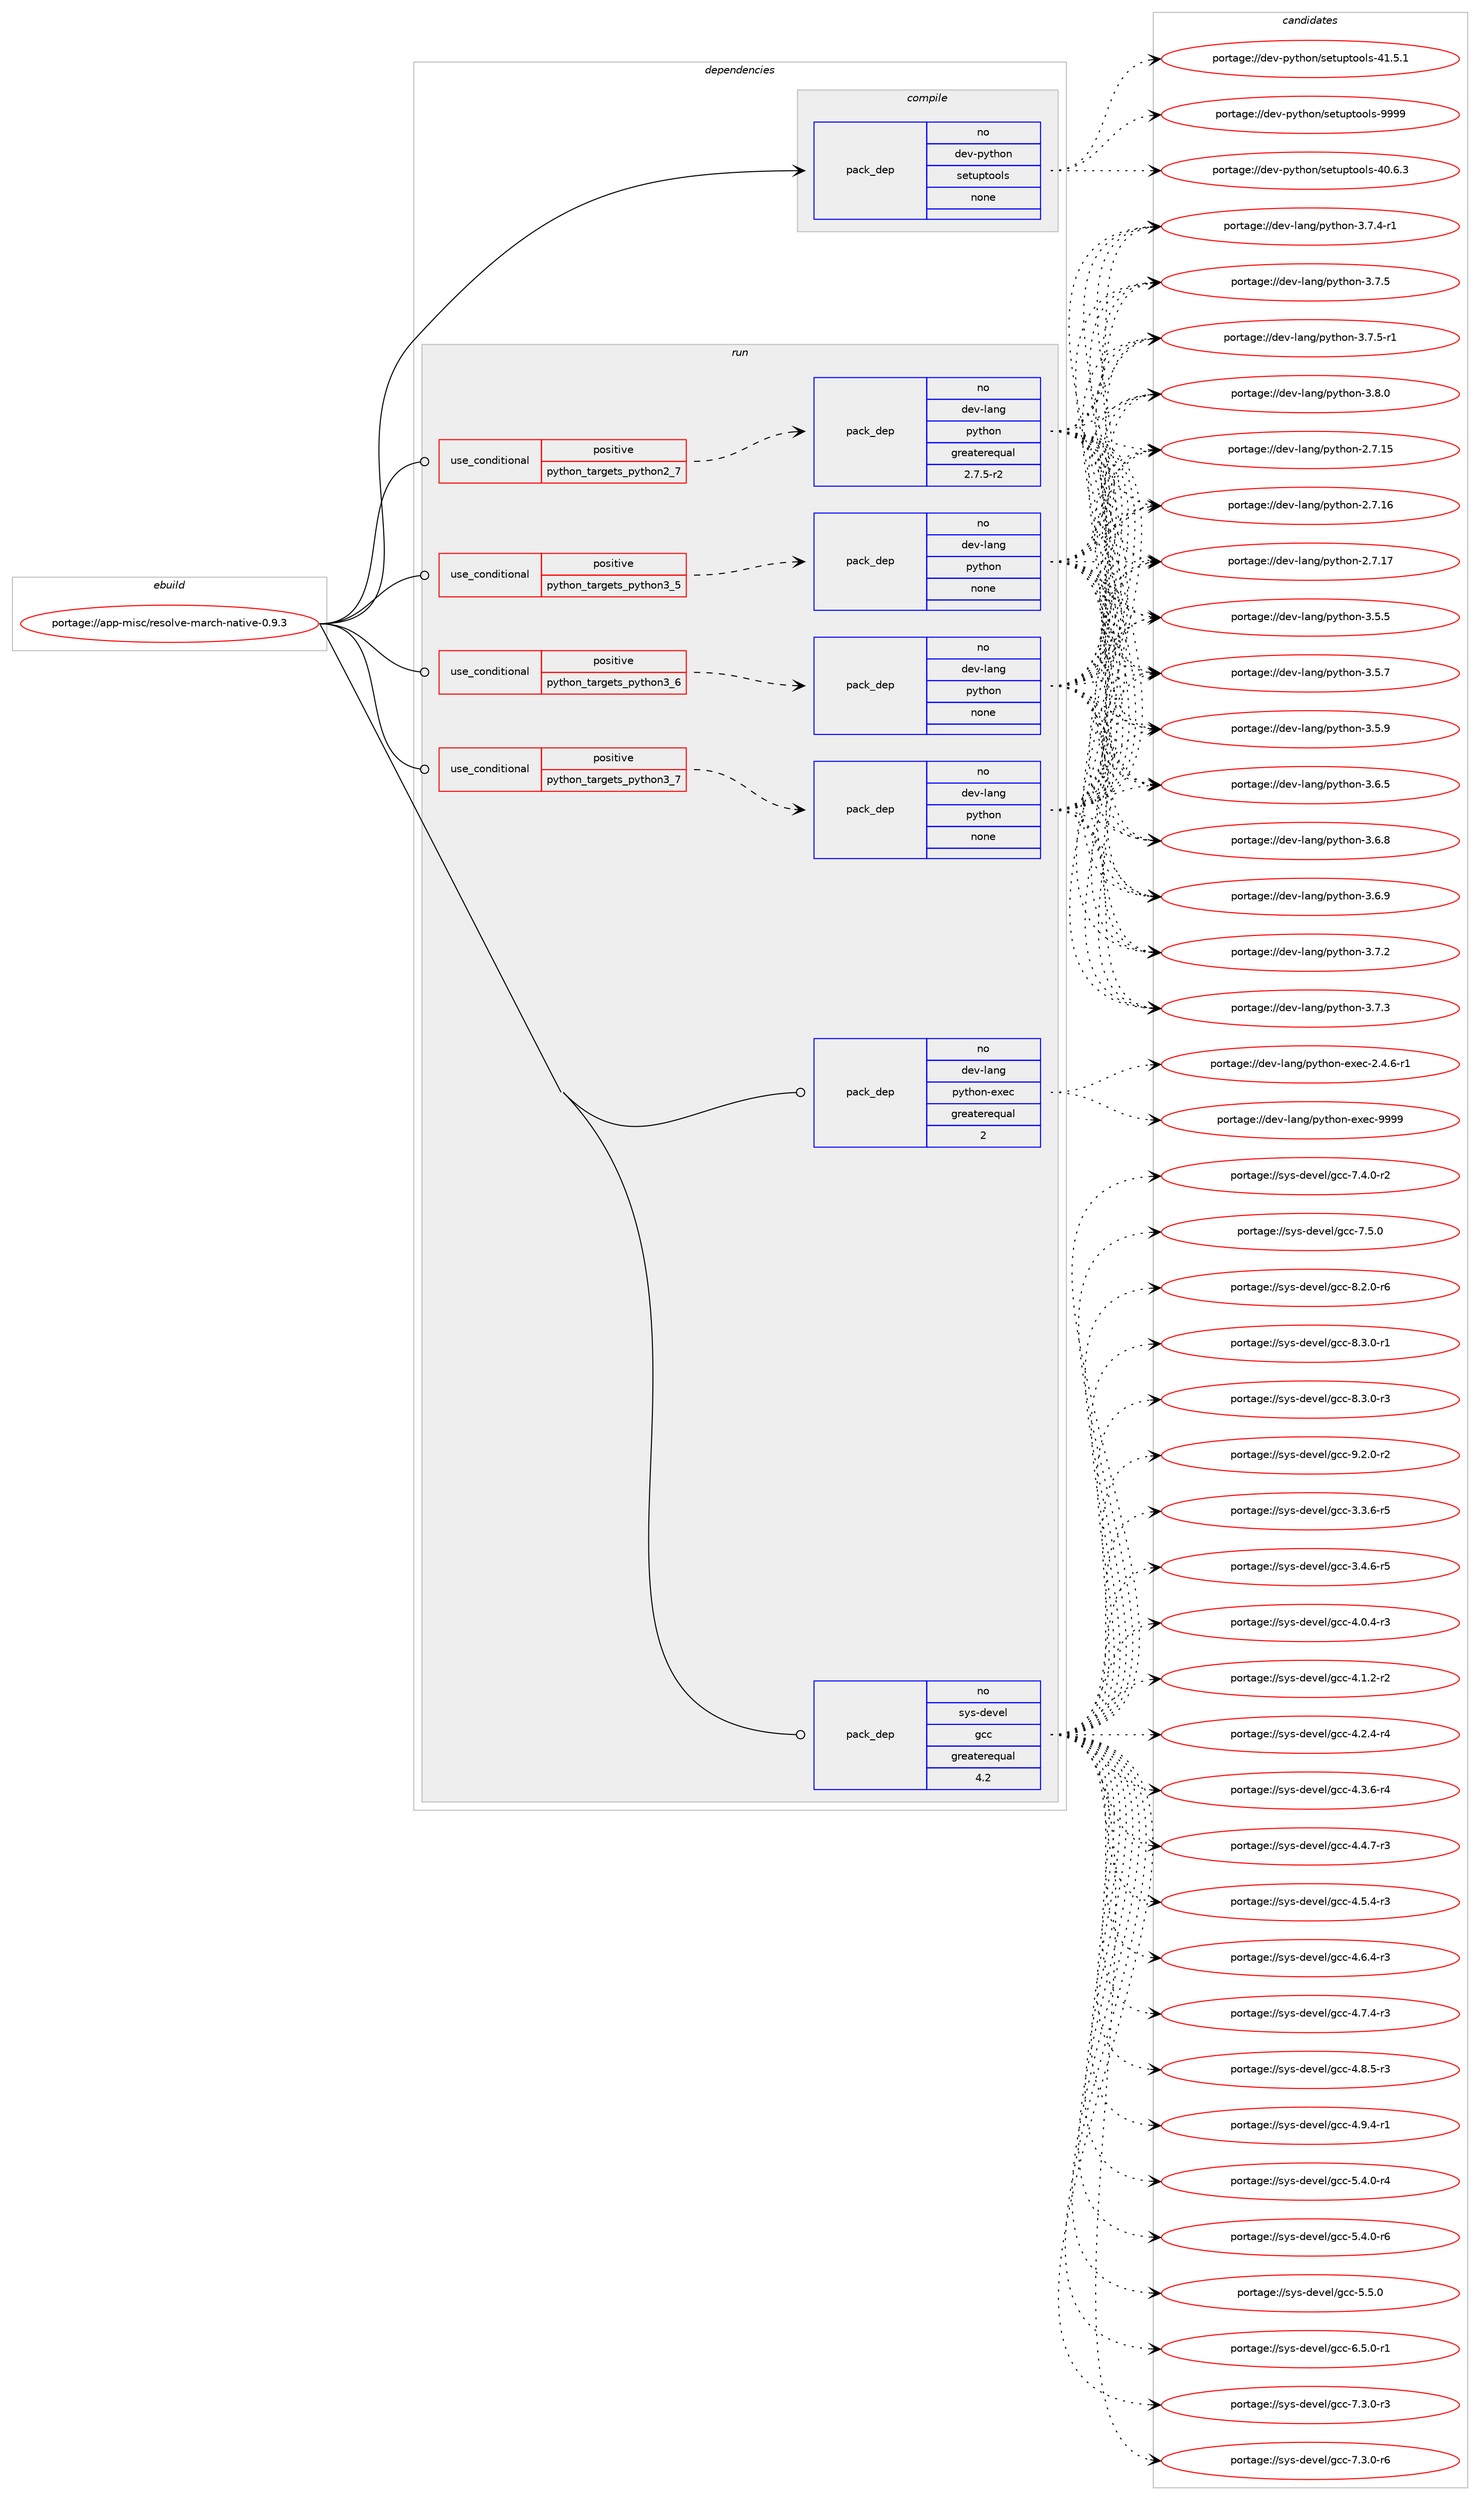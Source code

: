 digraph prolog {

# *************
# Graph options
# *************

newrank=true;
concentrate=true;
compound=true;
graph [rankdir=LR,fontname=Helvetica,fontsize=10,ranksep=1.5];#, ranksep=2.5, nodesep=0.2];
edge  [arrowhead=vee];
node  [fontname=Helvetica,fontsize=10];

# **********
# The ebuild
# **********

subgraph cluster_leftcol {
color=gray;
rank=same;
label=<<i>ebuild</i>>;
id [label="portage://app-misc/resolve-march-native-0.9.3", color=red, width=4, href="../app-misc/resolve-march-native-0.9.3.svg"];
}

# ****************
# The dependencies
# ****************

subgraph cluster_midcol {
color=gray;
label=<<i>dependencies</i>>;
subgraph cluster_compile {
fillcolor="#eeeeee";
style=filled;
label=<<i>compile</i>>;
subgraph pack26175 {
dependency35681 [label=<<TABLE BORDER="0" CELLBORDER="1" CELLSPACING="0" CELLPADDING="4" WIDTH="220"><TR><TD ROWSPAN="6" CELLPADDING="30">pack_dep</TD></TR><TR><TD WIDTH="110">no</TD></TR><TR><TD>dev-python</TD></TR><TR><TD>setuptools</TD></TR><TR><TD>none</TD></TR><TR><TD></TD></TR></TABLE>>, shape=none, color=blue];
}
id:e -> dependency35681:w [weight=20,style="solid",arrowhead="vee"];
}
subgraph cluster_compileandrun {
fillcolor="#eeeeee";
style=filled;
label=<<i>compile and run</i>>;
}
subgraph cluster_run {
fillcolor="#eeeeee";
style=filled;
label=<<i>run</i>>;
subgraph cond8935 {
dependency35682 [label=<<TABLE BORDER="0" CELLBORDER="1" CELLSPACING="0" CELLPADDING="4"><TR><TD ROWSPAN="3" CELLPADDING="10">use_conditional</TD></TR><TR><TD>positive</TD></TR><TR><TD>python_targets_python2_7</TD></TR></TABLE>>, shape=none, color=red];
subgraph pack26176 {
dependency35683 [label=<<TABLE BORDER="0" CELLBORDER="1" CELLSPACING="0" CELLPADDING="4" WIDTH="220"><TR><TD ROWSPAN="6" CELLPADDING="30">pack_dep</TD></TR><TR><TD WIDTH="110">no</TD></TR><TR><TD>dev-lang</TD></TR><TR><TD>python</TD></TR><TR><TD>greaterequal</TD></TR><TR><TD>2.7.5-r2</TD></TR></TABLE>>, shape=none, color=blue];
}
dependency35682:e -> dependency35683:w [weight=20,style="dashed",arrowhead="vee"];
}
id:e -> dependency35682:w [weight=20,style="solid",arrowhead="odot"];
subgraph cond8936 {
dependency35684 [label=<<TABLE BORDER="0" CELLBORDER="1" CELLSPACING="0" CELLPADDING="4"><TR><TD ROWSPAN="3" CELLPADDING="10">use_conditional</TD></TR><TR><TD>positive</TD></TR><TR><TD>python_targets_python3_5</TD></TR></TABLE>>, shape=none, color=red];
subgraph pack26177 {
dependency35685 [label=<<TABLE BORDER="0" CELLBORDER="1" CELLSPACING="0" CELLPADDING="4" WIDTH="220"><TR><TD ROWSPAN="6" CELLPADDING="30">pack_dep</TD></TR><TR><TD WIDTH="110">no</TD></TR><TR><TD>dev-lang</TD></TR><TR><TD>python</TD></TR><TR><TD>none</TD></TR><TR><TD></TD></TR></TABLE>>, shape=none, color=blue];
}
dependency35684:e -> dependency35685:w [weight=20,style="dashed",arrowhead="vee"];
}
id:e -> dependency35684:w [weight=20,style="solid",arrowhead="odot"];
subgraph cond8937 {
dependency35686 [label=<<TABLE BORDER="0" CELLBORDER="1" CELLSPACING="0" CELLPADDING="4"><TR><TD ROWSPAN="3" CELLPADDING="10">use_conditional</TD></TR><TR><TD>positive</TD></TR><TR><TD>python_targets_python3_6</TD></TR></TABLE>>, shape=none, color=red];
subgraph pack26178 {
dependency35687 [label=<<TABLE BORDER="0" CELLBORDER="1" CELLSPACING="0" CELLPADDING="4" WIDTH="220"><TR><TD ROWSPAN="6" CELLPADDING="30">pack_dep</TD></TR><TR><TD WIDTH="110">no</TD></TR><TR><TD>dev-lang</TD></TR><TR><TD>python</TD></TR><TR><TD>none</TD></TR><TR><TD></TD></TR></TABLE>>, shape=none, color=blue];
}
dependency35686:e -> dependency35687:w [weight=20,style="dashed",arrowhead="vee"];
}
id:e -> dependency35686:w [weight=20,style="solid",arrowhead="odot"];
subgraph cond8938 {
dependency35688 [label=<<TABLE BORDER="0" CELLBORDER="1" CELLSPACING="0" CELLPADDING="4"><TR><TD ROWSPAN="3" CELLPADDING="10">use_conditional</TD></TR><TR><TD>positive</TD></TR><TR><TD>python_targets_python3_7</TD></TR></TABLE>>, shape=none, color=red];
subgraph pack26179 {
dependency35689 [label=<<TABLE BORDER="0" CELLBORDER="1" CELLSPACING="0" CELLPADDING="4" WIDTH="220"><TR><TD ROWSPAN="6" CELLPADDING="30">pack_dep</TD></TR><TR><TD WIDTH="110">no</TD></TR><TR><TD>dev-lang</TD></TR><TR><TD>python</TD></TR><TR><TD>none</TD></TR><TR><TD></TD></TR></TABLE>>, shape=none, color=blue];
}
dependency35688:e -> dependency35689:w [weight=20,style="dashed",arrowhead="vee"];
}
id:e -> dependency35688:w [weight=20,style="solid",arrowhead="odot"];
subgraph pack26180 {
dependency35690 [label=<<TABLE BORDER="0" CELLBORDER="1" CELLSPACING="0" CELLPADDING="4" WIDTH="220"><TR><TD ROWSPAN="6" CELLPADDING="30">pack_dep</TD></TR><TR><TD WIDTH="110">no</TD></TR><TR><TD>dev-lang</TD></TR><TR><TD>python-exec</TD></TR><TR><TD>greaterequal</TD></TR><TR><TD>2</TD></TR></TABLE>>, shape=none, color=blue];
}
id:e -> dependency35690:w [weight=20,style="solid",arrowhead="odot"];
subgraph pack26181 {
dependency35691 [label=<<TABLE BORDER="0" CELLBORDER="1" CELLSPACING="0" CELLPADDING="4" WIDTH="220"><TR><TD ROWSPAN="6" CELLPADDING="30">pack_dep</TD></TR><TR><TD WIDTH="110">no</TD></TR><TR><TD>sys-devel</TD></TR><TR><TD>gcc</TD></TR><TR><TD>greaterequal</TD></TR><TR><TD>4.2</TD></TR></TABLE>>, shape=none, color=blue];
}
id:e -> dependency35691:w [weight=20,style="solid",arrowhead="odot"];
}
}

# **************
# The candidates
# **************

subgraph cluster_choices {
rank=same;
color=gray;
label=<<i>candidates</i>>;

subgraph choice26175 {
color=black;
nodesep=1;
choiceportage100101118451121211161041111104711510111611711211611111110811545524846544651 [label="portage://dev-python/setuptools-40.6.3", color=red, width=4,href="../dev-python/setuptools-40.6.3.svg"];
choiceportage100101118451121211161041111104711510111611711211611111110811545524946534649 [label="portage://dev-python/setuptools-41.5.1", color=red, width=4,href="../dev-python/setuptools-41.5.1.svg"];
choiceportage10010111845112121116104111110471151011161171121161111111081154557575757 [label="portage://dev-python/setuptools-9999", color=red, width=4,href="../dev-python/setuptools-9999.svg"];
dependency35681:e -> choiceportage100101118451121211161041111104711510111611711211611111110811545524846544651:w [style=dotted,weight="100"];
dependency35681:e -> choiceportage100101118451121211161041111104711510111611711211611111110811545524946534649:w [style=dotted,weight="100"];
dependency35681:e -> choiceportage10010111845112121116104111110471151011161171121161111111081154557575757:w [style=dotted,weight="100"];
}
subgraph choice26176 {
color=black;
nodesep=1;
choiceportage10010111845108971101034711212111610411111045504655464953 [label="portage://dev-lang/python-2.7.15", color=red, width=4,href="../dev-lang/python-2.7.15.svg"];
choiceportage10010111845108971101034711212111610411111045504655464954 [label="portage://dev-lang/python-2.7.16", color=red, width=4,href="../dev-lang/python-2.7.16.svg"];
choiceportage10010111845108971101034711212111610411111045504655464955 [label="portage://dev-lang/python-2.7.17", color=red, width=4,href="../dev-lang/python-2.7.17.svg"];
choiceportage100101118451089711010347112121116104111110455146534653 [label="portage://dev-lang/python-3.5.5", color=red, width=4,href="../dev-lang/python-3.5.5.svg"];
choiceportage100101118451089711010347112121116104111110455146534655 [label="portage://dev-lang/python-3.5.7", color=red, width=4,href="../dev-lang/python-3.5.7.svg"];
choiceportage100101118451089711010347112121116104111110455146534657 [label="portage://dev-lang/python-3.5.9", color=red, width=4,href="../dev-lang/python-3.5.9.svg"];
choiceportage100101118451089711010347112121116104111110455146544653 [label="portage://dev-lang/python-3.6.5", color=red, width=4,href="../dev-lang/python-3.6.5.svg"];
choiceportage100101118451089711010347112121116104111110455146544656 [label="portage://dev-lang/python-3.6.8", color=red, width=4,href="../dev-lang/python-3.6.8.svg"];
choiceportage100101118451089711010347112121116104111110455146544657 [label="portage://dev-lang/python-3.6.9", color=red, width=4,href="../dev-lang/python-3.6.9.svg"];
choiceportage100101118451089711010347112121116104111110455146554650 [label="portage://dev-lang/python-3.7.2", color=red, width=4,href="../dev-lang/python-3.7.2.svg"];
choiceportage100101118451089711010347112121116104111110455146554651 [label="portage://dev-lang/python-3.7.3", color=red, width=4,href="../dev-lang/python-3.7.3.svg"];
choiceportage1001011184510897110103471121211161041111104551465546524511449 [label="portage://dev-lang/python-3.7.4-r1", color=red, width=4,href="../dev-lang/python-3.7.4-r1.svg"];
choiceportage100101118451089711010347112121116104111110455146554653 [label="portage://dev-lang/python-3.7.5", color=red, width=4,href="../dev-lang/python-3.7.5.svg"];
choiceportage1001011184510897110103471121211161041111104551465546534511449 [label="portage://dev-lang/python-3.7.5-r1", color=red, width=4,href="../dev-lang/python-3.7.5-r1.svg"];
choiceportage100101118451089711010347112121116104111110455146564648 [label="portage://dev-lang/python-3.8.0", color=red, width=4,href="../dev-lang/python-3.8.0.svg"];
dependency35683:e -> choiceportage10010111845108971101034711212111610411111045504655464953:w [style=dotted,weight="100"];
dependency35683:e -> choiceportage10010111845108971101034711212111610411111045504655464954:w [style=dotted,weight="100"];
dependency35683:e -> choiceportage10010111845108971101034711212111610411111045504655464955:w [style=dotted,weight="100"];
dependency35683:e -> choiceportage100101118451089711010347112121116104111110455146534653:w [style=dotted,weight="100"];
dependency35683:e -> choiceportage100101118451089711010347112121116104111110455146534655:w [style=dotted,weight="100"];
dependency35683:e -> choiceportage100101118451089711010347112121116104111110455146534657:w [style=dotted,weight="100"];
dependency35683:e -> choiceportage100101118451089711010347112121116104111110455146544653:w [style=dotted,weight="100"];
dependency35683:e -> choiceportage100101118451089711010347112121116104111110455146544656:w [style=dotted,weight="100"];
dependency35683:e -> choiceportage100101118451089711010347112121116104111110455146544657:w [style=dotted,weight="100"];
dependency35683:e -> choiceportage100101118451089711010347112121116104111110455146554650:w [style=dotted,weight="100"];
dependency35683:e -> choiceportage100101118451089711010347112121116104111110455146554651:w [style=dotted,weight="100"];
dependency35683:e -> choiceportage1001011184510897110103471121211161041111104551465546524511449:w [style=dotted,weight="100"];
dependency35683:e -> choiceportage100101118451089711010347112121116104111110455146554653:w [style=dotted,weight="100"];
dependency35683:e -> choiceportage1001011184510897110103471121211161041111104551465546534511449:w [style=dotted,weight="100"];
dependency35683:e -> choiceportage100101118451089711010347112121116104111110455146564648:w [style=dotted,weight="100"];
}
subgraph choice26177 {
color=black;
nodesep=1;
choiceportage10010111845108971101034711212111610411111045504655464953 [label="portage://dev-lang/python-2.7.15", color=red, width=4,href="../dev-lang/python-2.7.15.svg"];
choiceportage10010111845108971101034711212111610411111045504655464954 [label="portage://dev-lang/python-2.7.16", color=red, width=4,href="../dev-lang/python-2.7.16.svg"];
choiceportage10010111845108971101034711212111610411111045504655464955 [label="portage://dev-lang/python-2.7.17", color=red, width=4,href="../dev-lang/python-2.7.17.svg"];
choiceportage100101118451089711010347112121116104111110455146534653 [label="portage://dev-lang/python-3.5.5", color=red, width=4,href="../dev-lang/python-3.5.5.svg"];
choiceportage100101118451089711010347112121116104111110455146534655 [label="portage://dev-lang/python-3.5.7", color=red, width=4,href="../dev-lang/python-3.5.7.svg"];
choiceportage100101118451089711010347112121116104111110455146534657 [label="portage://dev-lang/python-3.5.9", color=red, width=4,href="../dev-lang/python-3.5.9.svg"];
choiceportage100101118451089711010347112121116104111110455146544653 [label="portage://dev-lang/python-3.6.5", color=red, width=4,href="../dev-lang/python-3.6.5.svg"];
choiceportage100101118451089711010347112121116104111110455146544656 [label="portage://dev-lang/python-3.6.8", color=red, width=4,href="../dev-lang/python-3.6.8.svg"];
choiceportage100101118451089711010347112121116104111110455146544657 [label="portage://dev-lang/python-3.6.9", color=red, width=4,href="../dev-lang/python-3.6.9.svg"];
choiceportage100101118451089711010347112121116104111110455146554650 [label="portage://dev-lang/python-3.7.2", color=red, width=4,href="../dev-lang/python-3.7.2.svg"];
choiceportage100101118451089711010347112121116104111110455146554651 [label="portage://dev-lang/python-3.7.3", color=red, width=4,href="../dev-lang/python-3.7.3.svg"];
choiceportage1001011184510897110103471121211161041111104551465546524511449 [label="portage://dev-lang/python-3.7.4-r1", color=red, width=4,href="../dev-lang/python-3.7.4-r1.svg"];
choiceportage100101118451089711010347112121116104111110455146554653 [label="portage://dev-lang/python-3.7.5", color=red, width=4,href="../dev-lang/python-3.7.5.svg"];
choiceportage1001011184510897110103471121211161041111104551465546534511449 [label="portage://dev-lang/python-3.7.5-r1", color=red, width=4,href="../dev-lang/python-3.7.5-r1.svg"];
choiceportage100101118451089711010347112121116104111110455146564648 [label="portage://dev-lang/python-3.8.0", color=red, width=4,href="../dev-lang/python-3.8.0.svg"];
dependency35685:e -> choiceportage10010111845108971101034711212111610411111045504655464953:w [style=dotted,weight="100"];
dependency35685:e -> choiceportage10010111845108971101034711212111610411111045504655464954:w [style=dotted,weight="100"];
dependency35685:e -> choiceportage10010111845108971101034711212111610411111045504655464955:w [style=dotted,weight="100"];
dependency35685:e -> choiceportage100101118451089711010347112121116104111110455146534653:w [style=dotted,weight="100"];
dependency35685:e -> choiceportage100101118451089711010347112121116104111110455146534655:w [style=dotted,weight="100"];
dependency35685:e -> choiceportage100101118451089711010347112121116104111110455146534657:w [style=dotted,weight="100"];
dependency35685:e -> choiceportage100101118451089711010347112121116104111110455146544653:w [style=dotted,weight="100"];
dependency35685:e -> choiceportage100101118451089711010347112121116104111110455146544656:w [style=dotted,weight="100"];
dependency35685:e -> choiceportage100101118451089711010347112121116104111110455146544657:w [style=dotted,weight="100"];
dependency35685:e -> choiceportage100101118451089711010347112121116104111110455146554650:w [style=dotted,weight="100"];
dependency35685:e -> choiceportage100101118451089711010347112121116104111110455146554651:w [style=dotted,weight="100"];
dependency35685:e -> choiceportage1001011184510897110103471121211161041111104551465546524511449:w [style=dotted,weight="100"];
dependency35685:e -> choiceportage100101118451089711010347112121116104111110455146554653:w [style=dotted,weight="100"];
dependency35685:e -> choiceportage1001011184510897110103471121211161041111104551465546534511449:w [style=dotted,weight="100"];
dependency35685:e -> choiceportage100101118451089711010347112121116104111110455146564648:w [style=dotted,weight="100"];
}
subgraph choice26178 {
color=black;
nodesep=1;
choiceportage10010111845108971101034711212111610411111045504655464953 [label="portage://dev-lang/python-2.7.15", color=red, width=4,href="../dev-lang/python-2.7.15.svg"];
choiceportage10010111845108971101034711212111610411111045504655464954 [label="portage://dev-lang/python-2.7.16", color=red, width=4,href="../dev-lang/python-2.7.16.svg"];
choiceportage10010111845108971101034711212111610411111045504655464955 [label="portage://dev-lang/python-2.7.17", color=red, width=4,href="../dev-lang/python-2.7.17.svg"];
choiceportage100101118451089711010347112121116104111110455146534653 [label="portage://dev-lang/python-3.5.5", color=red, width=4,href="../dev-lang/python-3.5.5.svg"];
choiceportage100101118451089711010347112121116104111110455146534655 [label="portage://dev-lang/python-3.5.7", color=red, width=4,href="../dev-lang/python-3.5.7.svg"];
choiceportage100101118451089711010347112121116104111110455146534657 [label="portage://dev-lang/python-3.5.9", color=red, width=4,href="../dev-lang/python-3.5.9.svg"];
choiceportage100101118451089711010347112121116104111110455146544653 [label="portage://dev-lang/python-3.6.5", color=red, width=4,href="../dev-lang/python-3.6.5.svg"];
choiceportage100101118451089711010347112121116104111110455146544656 [label="portage://dev-lang/python-3.6.8", color=red, width=4,href="../dev-lang/python-3.6.8.svg"];
choiceportage100101118451089711010347112121116104111110455146544657 [label="portage://dev-lang/python-3.6.9", color=red, width=4,href="../dev-lang/python-3.6.9.svg"];
choiceportage100101118451089711010347112121116104111110455146554650 [label="portage://dev-lang/python-3.7.2", color=red, width=4,href="../dev-lang/python-3.7.2.svg"];
choiceportage100101118451089711010347112121116104111110455146554651 [label="portage://dev-lang/python-3.7.3", color=red, width=4,href="../dev-lang/python-3.7.3.svg"];
choiceportage1001011184510897110103471121211161041111104551465546524511449 [label="portage://dev-lang/python-3.7.4-r1", color=red, width=4,href="../dev-lang/python-3.7.4-r1.svg"];
choiceportage100101118451089711010347112121116104111110455146554653 [label="portage://dev-lang/python-3.7.5", color=red, width=4,href="../dev-lang/python-3.7.5.svg"];
choiceportage1001011184510897110103471121211161041111104551465546534511449 [label="portage://dev-lang/python-3.7.5-r1", color=red, width=4,href="../dev-lang/python-3.7.5-r1.svg"];
choiceportage100101118451089711010347112121116104111110455146564648 [label="portage://dev-lang/python-3.8.0", color=red, width=4,href="../dev-lang/python-3.8.0.svg"];
dependency35687:e -> choiceportage10010111845108971101034711212111610411111045504655464953:w [style=dotted,weight="100"];
dependency35687:e -> choiceportage10010111845108971101034711212111610411111045504655464954:w [style=dotted,weight="100"];
dependency35687:e -> choiceportage10010111845108971101034711212111610411111045504655464955:w [style=dotted,weight="100"];
dependency35687:e -> choiceportage100101118451089711010347112121116104111110455146534653:w [style=dotted,weight="100"];
dependency35687:e -> choiceportage100101118451089711010347112121116104111110455146534655:w [style=dotted,weight="100"];
dependency35687:e -> choiceportage100101118451089711010347112121116104111110455146534657:w [style=dotted,weight="100"];
dependency35687:e -> choiceportage100101118451089711010347112121116104111110455146544653:w [style=dotted,weight="100"];
dependency35687:e -> choiceportage100101118451089711010347112121116104111110455146544656:w [style=dotted,weight="100"];
dependency35687:e -> choiceportage100101118451089711010347112121116104111110455146544657:w [style=dotted,weight="100"];
dependency35687:e -> choiceportage100101118451089711010347112121116104111110455146554650:w [style=dotted,weight="100"];
dependency35687:e -> choiceportage100101118451089711010347112121116104111110455146554651:w [style=dotted,weight="100"];
dependency35687:e -> choiceportage1001011184510897110103471121211161041111104551465546524511449:w [style=dotted,weight="100"];
dependency35687:e -> choiceportage100101118451089711010347112121116104111110455146554653:w [style=dotted,weight="100"];
dependency35687:e -> choiceportage1001011184510897110103471121211161041111104551465546534511449:w [style=dotted,weight="100"];
dependency35687:e -> choiceportage100101118451089711010347112121116104111110455146564648:w [style=dotted,weight="100"];
}
subgraph choice26179 {
color=black;
nodesep=1;
choiceportage10010111845108971101034711212111610411111045504655464953 [label="portage://dev-lang/python-2.7.15", color=red, width=4,href="../dev-lang/python-2.7.15.svg"];
choiceportage10010111845108971101034711212111610411111045504655464954 [label="portage://dev-lang/python-2.7.16", color=red, width=4,href="../dev-lang/python-2.7.16.svg"];
choiceportage10010111845108971101034711212111610411111045504655464955 [label="portage://dev-lang/python-2.7.17", color=red, width=4,href="../dev-lang/python-2.7.17.svg"];
choiceportage100101118451089711010347112121116104111110455146534653 [label="portage://dev-lang/python-3.5.5", color=red, width=4,href="../dev-lang/python-3.5.5.svg"];
choiceportage100101118451089711010347112121116104111110455146534655 [label="portage://dev-lang/python-3.5.7", color=red, width=4,href="../dev-lang/python-3.5.7.svg"];
choiceportage100101118451089711010347112121116104111110455146534657 [label="portage://dev-lang/python-3.5.9", color=red, width=4,href="../dev-lang/python-3.5.9.svg"];
choiceportage100101118451089711010347112121116104111110455146544653 [label="portage://dev-lang/python-3.6.5", color=red, width=4,href="../dev-lang/python-3.6.5.svg"];
choiceportage100101118451089711010347112121116104111110455146544656 [label="portage://dev-lang/python-3.6.8", color=red, width=4,href="../dev-lang/python-3.6.8.svg"];
choiceportage100101118451089711010347112121116104111110455146544657 [label="portage://dev-lang/python-3.6.9", color=red, width=4,href="../dev-lang/python-3.6.9.svg"];
choiceportage100101118451089711010347112121116104111110455146554650 [label="portage://dev-lang/python-3.7.2", color=red, width=4,href="../dev-lang/python-3.7.2.svg"];
choiceportage100101118451089711010347112121116104111110455146554651 [label="portage://dev-lang/python-3.7.3", color=red, width=4,href="../dev-lang/python-3.7.3.svg"];
choiceportage1001011184510897110103471121211161041111104551465546524511449 [label="portage://dev-lang/python-3.7.4-r1", color=red, width=4,href="../dev-lang/python-3.7.4-r1.svg"];
choiceportage100101118451089711010347112121116104111110455146554653 [label="portage://dev-lang/python-3.7.5", color=red, width=4,href="../dev-lang/python-3.7.5.svg"];
choiceportage1001011184510897110103471121211161041111104551465546534511449 [label="portage://dev-lang/python-3.7.5-r1", color=red, width=4,href="../dev-lang/python-3.7.5-r1.svg"];
choiceportage100101118451089711010347112121116104111110455146564648 [label="portage://dev-lang/python-3.8.0", color=red, width=4,href="../dev-lang/python-3.8.0.svg"];
dependency35689:e -> choiceportage10010111845108971101034711212111610411111045504655464953:w [style=dotted,weight="100"];
dependency35689:e -> choiceportage10010111845108971101034711212111610411111045504655464954:w [style=dotted,weight="100"];
dependency35689:e -> choiceportage10010111845108971101034711212111610411111045504655464955:w [style=dotted,weight="100"];
dependency35689:e -> choiceportage100101118451089711010347112121116104111110455146534653:w [style=dotted,weight="100"];
dependency35689:e -> choiceportage100101118451089711010347112121116104111110455146534655:w [style=dotted,weight="100"];
dependency35689:e -> choiceportage100101118451089711010347112121116104111110455146534657:w [style=dotted,weight="100"];
dependency35689:e -> choiceportage100101118451089711010347112121116104111110455146544653:w [style=dotted,weight="100"];
dependency35689:e -> choiceportage100101118451089711010347112121116104111110455146544656:w [style=dotted,weight="100"];
dependency35689:e -> choiceportage100101118451089711010347112121116104111110455146544657:w [style=dotted,weight="100"];
dependency35689:e -> choiceportage100101118451089711010347112121116104111110455146554650:w [style=dotted,weight="100"];
dependency35689:e -> choiceportage100101118451089711010347112121116104111110455146554651:w [style=dotted,weight="100"];
dependency35689:e -> choiceportage1001011184510897110103471121211161041111104551465546524511449:w [style=dotted,weight="100"];
dependency35689:e -> choiceportage100101118451089711010347112121116104111110455146554653:w [style=dotted,weight="100"];
dependency35689:e -> choiceportage1001011184510897110103471121211161041111104551465546534511449:w [style=dotted,weight="100"];
dependency35689:e -> choiceportage100101118451089711010347112121116104111110455146564648:w [style=dotted,weight="100"];
}
subgraph choice26180 {
color=black;
nodesep=1;
choiceportage10010111845108971101034711212111610411111045101120101994550465246544511449 [label="portage://dev-lang/python-exec-2.4.6-r1", color=red, width=4,href="../dev-lang/python-exec-2.4.6-r1.svg"];
choiceportage10010111845108971101034711212111610411111045101120101994557575757 [label="portage://dev-lang/python-exec-9999", color=red, width=4,href="../dev-lang/python-exec-9999.svg"];
dependency35690:e -> choiceportage10010111845108971101034711212111610411111045101120101994550465246544511449:w [style=dotted,weight="100"];
dependency35690:e -> choiceportage10010111845108971101034711212111610411111045101120101994557575757:w [style=dotted,weight="100"];
}
subgraph choice26181 {
color=black;
nodesep=1;
choiceportage115121115451001011181011084710399994551465146544511453 [label="portage://sys-devel/gcc-3.3.6-r5", color=red, width=4,href="../sys-devel/gcc-3.3.6-r5.svg"];
choiceportage115121115451001011181011084710399994551465246544511453 [label="portage://sys-devel/gcc-3.4.6-r5", color=red, width=4,href="../sys-devel/gcc-3.4.6-r5.svg"];
choiceportage115121115451001011181011084710399994552464846524511451 [label="portage://sys-devel/gcc-4.0.4-r3", color=red, width=4,href="../sys-devel/gcc-4.0.4-r3.svg"];
choiceportage115121115451001011181011084710399994552464946504511450 [label="portage://sys-devel/gcc-4.1.2-r2", color=red, width=4,href="../sys-devel/gcc-4.1.2-r2.svg"];
choiceportage115121115451001011181011084710399994552465046524511452 [label="portage://sys-devel/gcc-4.2.4-r4", color=red, width=4,href="../sys-devel/gcc-4.2.4-r4.svg"];
choiceportage115121115451001011181011084710399994552465146544511452 [label="portage://sys-devel/gcc-4.3.6-r4", color=red, width=4,href="../sys-devel/gcc-4.3.6-r4.svg"];
choiceportage115121115451001011181011084710399994552465246554511451 [label="portage://sys-devel/gcc-4.4.7-r3", color=red, width=4,href="../sys-devel/gcc-4.4.7-r3.svg"];
choiceportage115121115451001011181011084710399994552465346524511451 [label="portage://sys-devel/gcc-4.5.4-r3", color=red, width=4,href="../sys-devel/gcc-4.5.4-r3.svg"];
choiceportage115121115451001011181011084710399994552465446524511451 [label="portage://sys-devel/gcc-4.6.4-r3", color=red, width=4,href="../sys-devel/gcc-4.6.4-r3.svg"];
choiceportage115121115451001011181011084710399994552465546524511451 [label="portage://sys-devel/gcc-4.7.4-r3", color=red, width=4,href="../sys-devel/gcc-4.7.4-r3.svg"];
choiceportage115121115451001011181011084710399994552465646534511451 [label="portage://sys-devel/gcc-4.8.5-r3", color=red, width=4,href="../sys-devel/gcc-4.8.5-r3.svg"];
choiceportage115121115451001011181011084710399994552465746524511449 [label="portage://sys-devel/gcc-4.9.4-r1", color=red, width=4,href="../sys-devel/gcc-4.9.4-r1.svg"];
choiceportage115121115451001011181011084710399994553465246484511452 [label="portage://sys-devel/gcc-5.4.0-r4", color=red, width=4,href="../sys-devel/gcc-5.4.0-r4.svg"];
choiceportage115121115451001011181011084710399994553465246484511454 [label="portage://sys-devel/gcc-5.4.0-r6", color=red, width=4,href="../sys-devel/gcc-5.4.0-r6.svg"];
choiceportage11512111545100101118101108471039999455346534648 [label="portage://sys-devel/gcc-5.5.0", color=red, width=4,href="../sys-devel/gcc-5.5.0.svg"];
choiceportage115121115451001011181011084710399994554465346484511449 [label="portage://sys-devel/gcc-6.5.0-r1", color=red, width=4,href="../sys-devel/gcc-6.5.0-r1.svg"];
choiceportage115121115451001011181011084710399994555465146484511451 [label="portage://sys-devel/gcc-7.3.0-r3", color=red, width=4,href="../sys-devel/gcc-7.3.0-r3.svg"];
choiceportage115121115451001011181011084710399994555465146484511454 [label="portage://sys-devel/gcc-7.3.0-r6", color=red, width=4,href="../sys-devel/gcc-7.3.0-r6.svg"];
choiceportage115121115451001011181011084710399994555465246484511450 [label="portage://sys-devel/gcc-7.4.0-r2", color=red, width=4,href="../sys-devel/gcc-7.4.0-r2.svg"];
choiceportage11512111545100101118101108471039999455546534648 [label="portage://sys-devel/gcc-7.5.0", color=red, width=4,href="../sys-devel/gcc-7.5.0.svg"];
choiceportage115121115451001011181011084710399994556465046484511454 [label="portage://sys-devel/gcc-8.2.0-r6", color=red, width=4,href="../sys-devel/gcc-8.2.0-r6.svg"];
choiceportage115121115451001011181011084710399994556465146484511449 [label="portage://sys-devel/gcc-8.3.0-r1", color=red, width=4,href="../sys-devel/gcc-8.3.0-r1.svg"];
choiceportage115121115451001011181011084710399994556465146484511451 [label="portage://sys-devel/gcc-8.3.0-r3", color=red, width=4,href="../sys-devel/gcc-8.3.0-r3.svg"];
choiceportage115121115451001011181011084710399994557465046484511450 [label="portage://sys-devel/gcc-9.2.0-r2", color=red, width=4,href="../sys-devel/gcc-9.2.0-r2.svg"];
dependency35691:e -> choiceportage115121115451001011181011084710399994551465146544511453:w [style=dotted,weight="100"];
dependency35691:e -> choiceportage115121115451001011181011084710399994551465246544511453:w [style=dotted,weight="100"];
dependency35691:e -> choiceportage115121115451001011181011084710399994552464846524511451:w [style=dotted,weight="100"];
dependency35691:e -> choiceportage115121115451001011181011084710399994552464946504511450:w [style=dotted,weight="100"];
dependency35691:e -> choiceportage115121115451001011181011084710399994552465046524511452:w [style=dotted,weight="100"];
dependency35691:e -> choiceportage115121115451001011181011084710399994552465146544511452:w [style=dotted,weight="100"];
dependency35691:e -> choiceportage115121115451001011181011084710399994552465246554511451:w [style=dotted,weight="100"];
dependency35691:e -> choiceportage115121115451001011181011084710399994552465346524511451:w [style=dotted,weight="100"];
dependency35691:e -> choiceportage115121115451001011181011084710399994552465446524511451:w [style=dotted,weight="100"];
dependency35691:e -> choiceportage115121115451001011181011084710399994552465546524511451:w [style=dotted,weight="100"];
dependency35691:e -> choiceportage115121115451001011181011084710399994552465646534511451:w [style=dotted,weight="100"];
dependency35691:e -> choiceportage115121115451001011181011084710399994552465746524511449:w [style=dotted,weight="100"];
dependency35691:e -> choiceportage115121115451001011181011084710399994553465246484511452:w [style=dotted,weight="100"];
dependency35691:e -> choiceportage115121115451001011181011084710399994553465246484511454:w [style=dotted,weight="100"];
dependency35691:e -> choiceportage11512111545100101118101108471039999455346534648:w [style=dotted,weight="100"];
dependency35691:e -> choiceportage115121115451001011181011084710399994554465346484511449:w [style=dotted,weight="100"];
dependency35691:e -> choiceportage115121115451001011181011084710399994555465146484511451:w [style=dotted,weight="100"];
dependency35691:e -> choiceportage115121115451001011181011084710399994555465146484511454:w [style=dotted,weight="100"];
dependency35691:e -> choiceportage115121115451001011181011084710399994555465246484511450:w [style=dotted,weight="100"];
dependency35691:e -> choiceportage11512111545100101118101108471039999455546534648:w [style=dotted,weight="100"];
dependency35691:e -> choiceportage115121115451001011181011084710399994556465046484511454:w [style=dotted,weight="100"];
dependency35691:e -> choiceportage115121115451001011181011084710399994556465146484511449:w [style=dotted,weight="100"];
dependency35691:e -> choiceportage115121115451001011181011084710399994556465146484511451:w [style=dotted,weight="100"];
dependency35691:e -> choiceportage115121115451001011181011084710399994557465046484511450:w [style=dotted,weight="100"];
}
}

}
